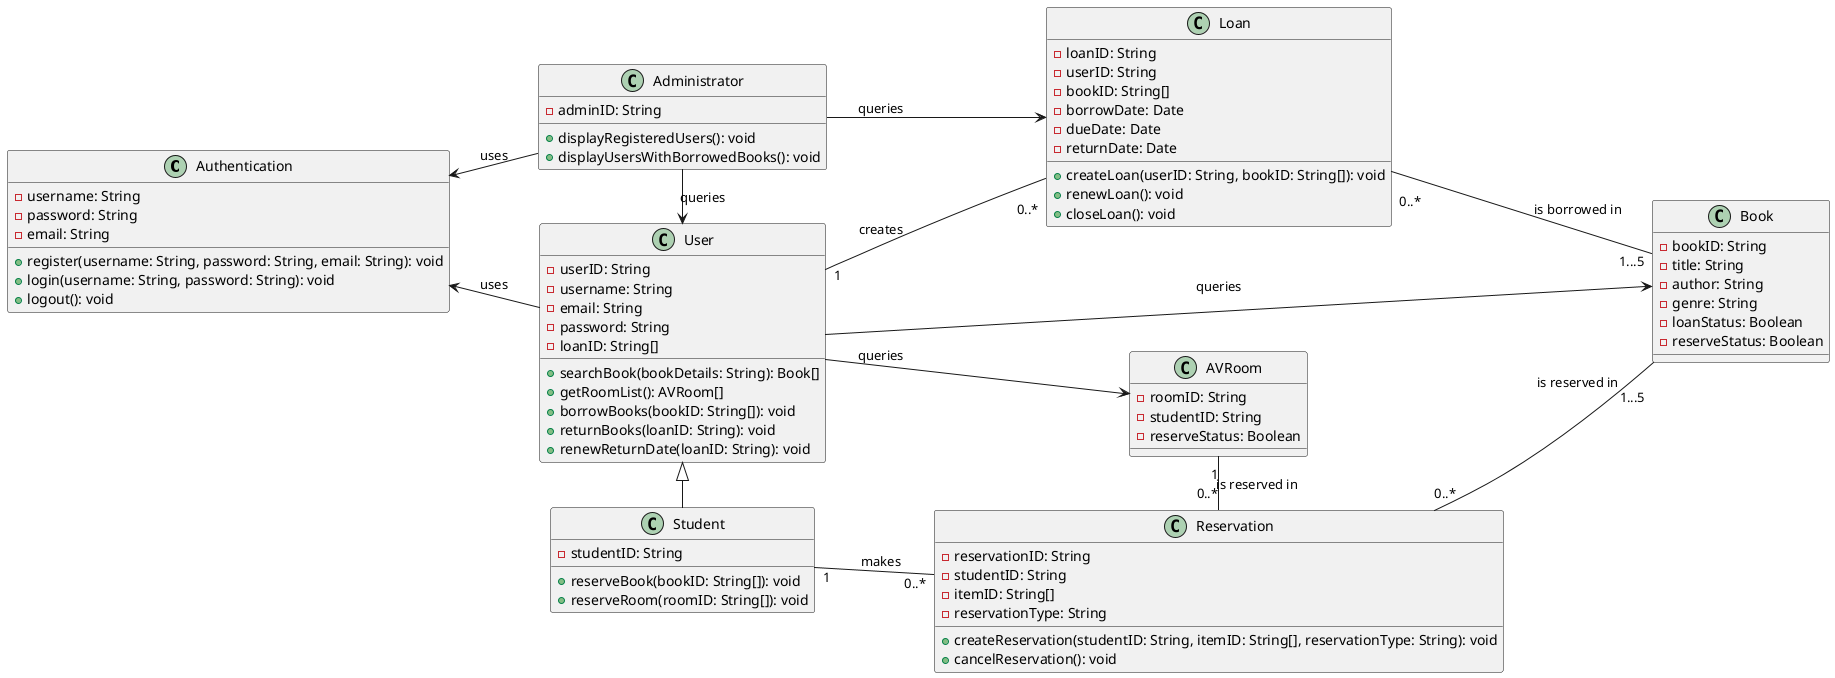 @startuml
left to right direction

class Authentication{
    -username: String
    -password: String
    -email: String
    +register(username: String, password: String, email: String): void
    +login(username: String, password: String): void
    +logout(): void
}

class User {
    -userID: String
    -username: String
    -email: String
    -password: String
    -loanID: String[]
    +searchBook(bookDetails: String): Book[]
    +getRoomList(): AVRoom[]
    +borrowBooks(bookID: String[]): void
    +returnBooks(loanID: String): void
    +renewReturnDate(loanID: String): void
}

class Student {
    -studentID: String
    +reserveBook(bookID: String[]): void
    +reserveRoom(roomID: String[]): void
}

class Book {
    -bookID: String
    -title: String
    -author: String
    -genre: String
    -loanStatus: Boolean
    -reserveStatus: Boolean
}

class Loan {
    -loanID: String
    -userID: String
    -bookID: String[]
    -borrowDate: Date
    -dueDate: Date
    -returnDate: Date
    +createLoan(userID: String, bookID: String[]): void
    +renewLoan(): void
    +closeLoan(): void
}

class Administrator {
    -adminID: String
    +displayRegisteredUsers(): void
    +displayUsersWithBorrowedBooks(): void
}

class Reservation {
    -reservationID: String
    -studentID: String
    -itemID: String[]
    -reservationType: String
    +createReservation(studentID: String, itemID: String[], reservationType: String): void
    +cancelReservation(): void
}


class AVRoom {
    -roomID: String
    -studentID: String
    -reserveStatus: Boolean
}

User -up-> Authentication: uses
User ---> Book: queries
User --> AVRoom: queries
User <|-right- Student
User "1" -- "\n0..*" Loan: creates
Student "1" -- "0..*" Reservation: makes
AVRoom "1" -right- "0..*" Reservation: "                              is reserved in"
Book "1...5" -up- "\n0..*" Loan: is borrowed in
Book "\n1...5" -up- "0..*" Reservation: is reserved in
Administrator -right-> User: "                   queries"
Administrator -up-> Authentication: uses
Administrator --> Loan : queries
@enduml
